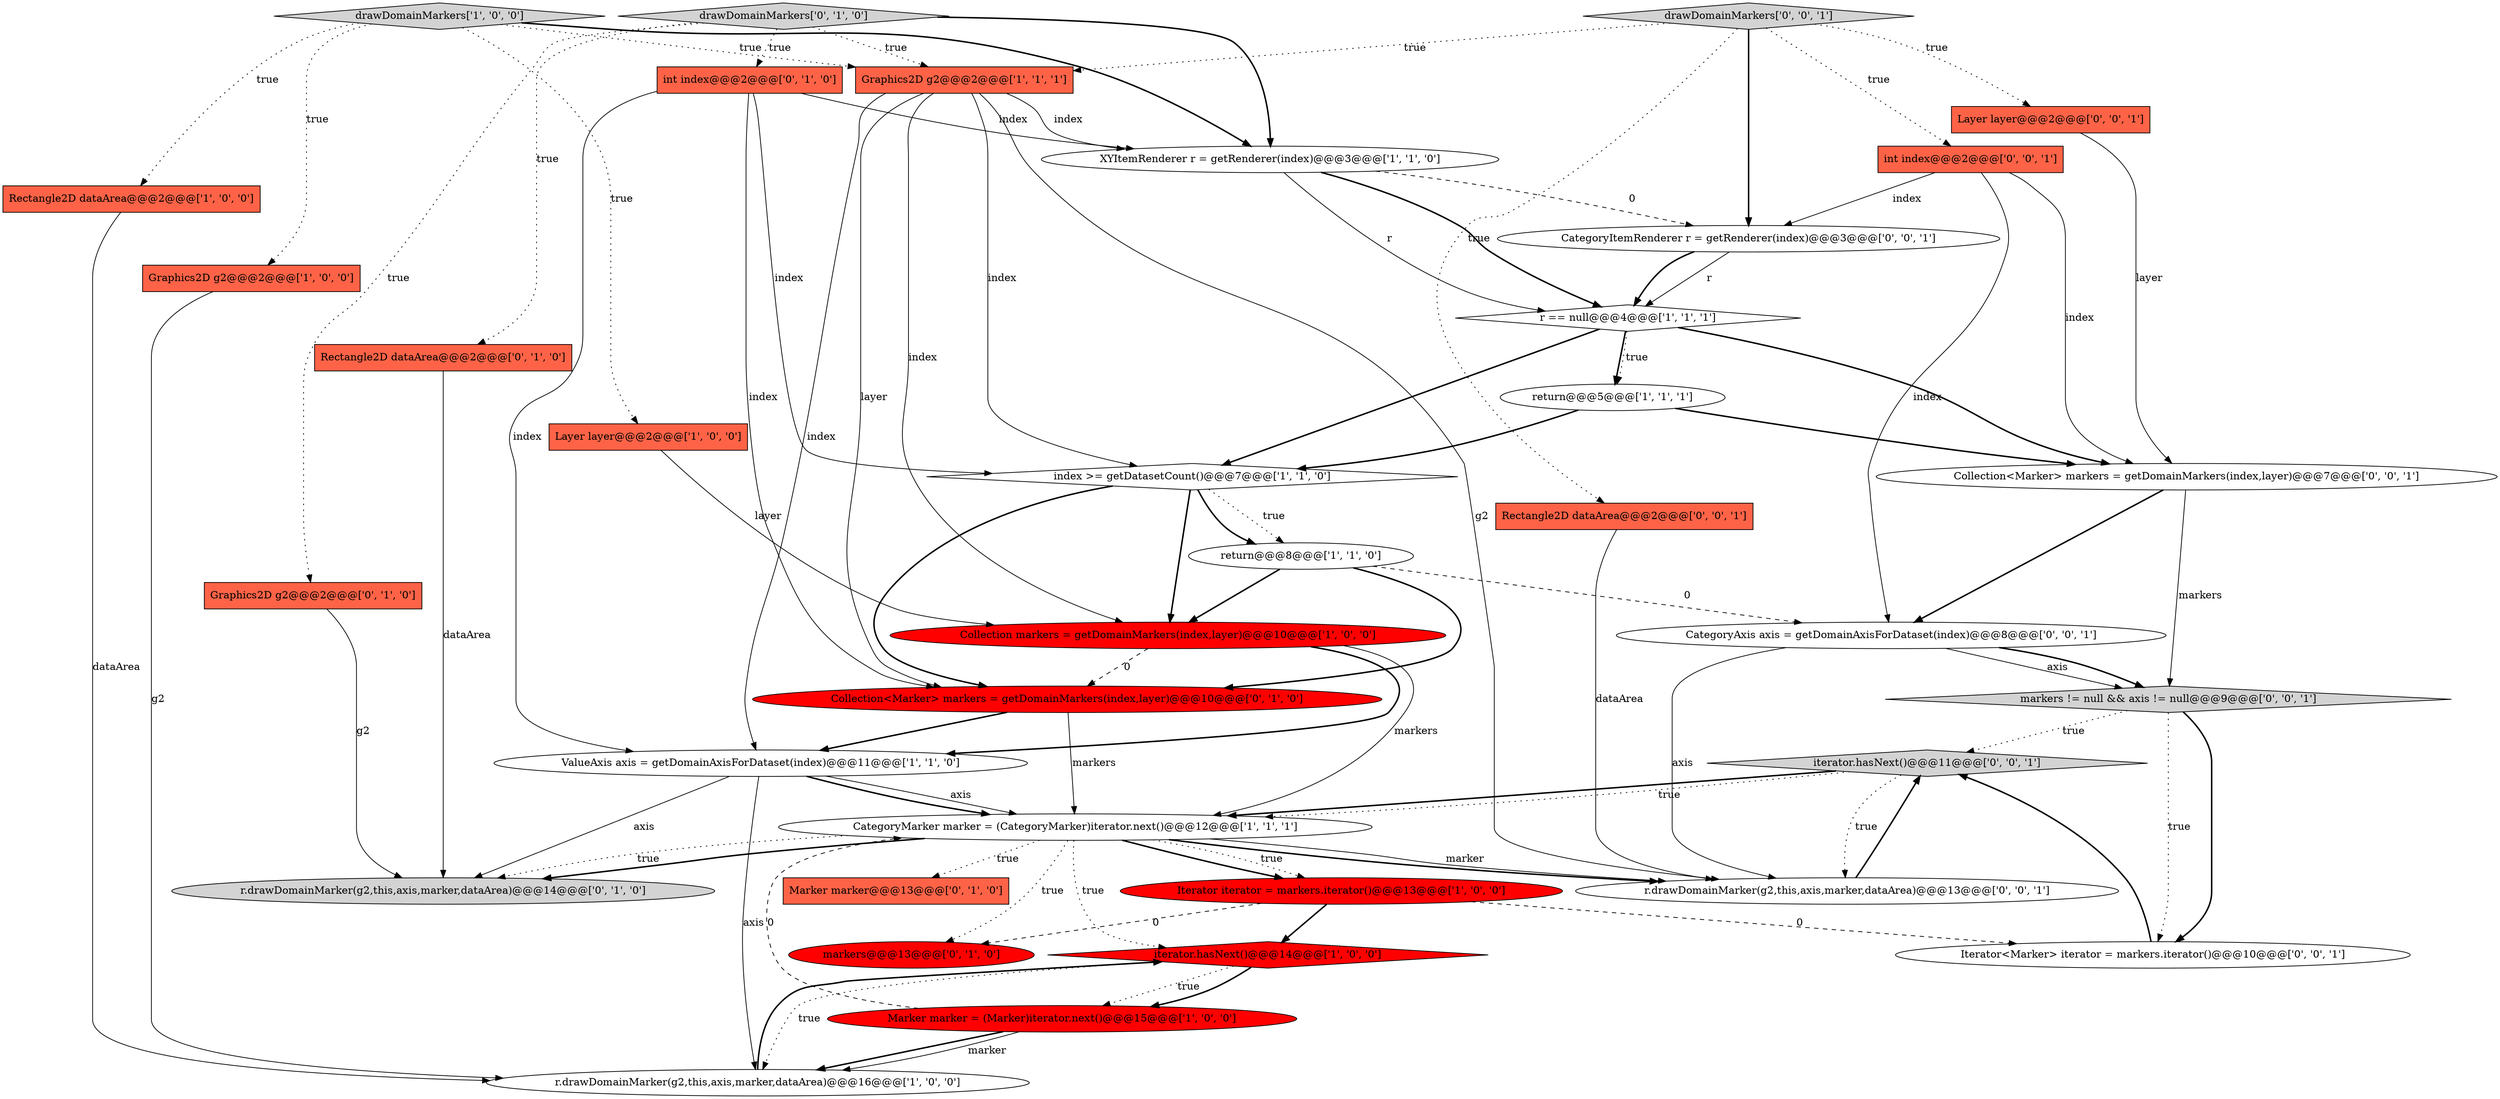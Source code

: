 digraph {
32 [style = filled, label = "Layer layer@@@2@@@['0', '0', '1']", fillcolor = tomato, shape = box image = "AAA0AAABBB3BBB"];
35 [style = filled, label = "Collection<Marker> markers = getDomainMarkers(index,layer)@@@7@@@['0', '0', '1']", fillcolor = white, shape = ellipse image = "AAA0AAABBB3BBB"];
9 [style = filled, label = "Rectangle2D dataArea@@@2@@@['1', '0', '0']", fillcolor = tomato, shape = box image = "AAA0AAABBB1BBB"];
20 [style = filled, label = "Rectangle2D dataArea@@@2@@@['0', '1', '0']", fillcolor = tomato, shape = box image = "AAA0AAABBB2BBB"];
29 [style = filled, label = "CategoryAxis axis = getDomainAxisForDataset(index)@@@8@@@['0', '0', '1']", fillcolor = white, shape = ellipse image = "AAA0AAABBB3BBB"];
0 [style = filled, label = "Graphics2D g2@@@2@@@['1', '0', '0']", fillcolor = tomato, shape = box image = "AAA0AAABBB1BBB"];
11 [style = filled, label = "Graphics2D g2@@@2@@@['1', '1', '1']", fillcolor = tomato, shape = box image = "AAA0AAABBB1BBB"];
13 [style = filled, label = "Iterator iterator = markers.iterator()@@@13@@@['1', '0', '0']", fillcolor = red, shape = ellipse image = "AAA1AAABBB1BBB"];
22 [style = filled, label = "Collection<Marker> markers = getDomainMarkers(index,layer)@@@10@@@['0', '1', '0']", fillcolor = red, shape = ellipse image = "AAA1AAABBB2BBB"];
27 [style = filled, label = "iterator.hasNext()@@@11@@@['0', '0', '1']", fillcolor = lightgray, shape = diamond image = "AAA0AAABBB3BBB"];
5 [style = filled, label = "CategoryMarker marker = (CategoryMarker)iterator.next()@@@12@@@['1', '1', '1']", fillcolor = white, shape = ellipse image = "AAA0AAABBB1BBB"];
24 [style = filled, label = "int index@@@2@@@['0', '1', '0']", fillcolor = tomato, shape = box image = "AAA0AAABBB2BBB"];
33 [style = filled, label = "markers != null && axis != null@@@9@@@['0', '0', '1']", fillcolor = lightgray, shape = diamond image = "AAA0AAABBB3BBB"];
6 [style = filled, label = "XYItemRenderer r = getRenderer(index)@@@3@@@['1', '1', '0']", fillcolor = white, shape = ellipse image = "AAA0AAABBB1BBB"];
31 [style = filled, label = "drawDomainMarkers['0', '0', '1']", fillcolor = lightgray, shape = diamond image = "AAA0AAABBB3BBB"];
21 [style = filled, label = "Marker marker@@@13@@@['0', '1', '0']", fillcolor = tomato, shape = box image = "AAA0AAABBB2BBB"];
18 [style = filled, label = "drawDomainMarkers['0', '1', '0']", fillcolor = lightgray, shape = diamond image = "AAA0AAABBB2BBB"];
23 [style = filled, label = "markers@@@13@@@['0', '1', '0']", fillcolor = red, shape = ellipse image = "AAA1AAABBB2BBB"];
14 [style = filled, label = "Marker marker = (Marker)iterator.next()@@@15@@@['1', '0', '0']", fillcolor = red, shape = ellipse image = "AAA1AAABBB1BBB"];
28 [style = filled, label = "Iterator<Marker> iterator = markers.iterator()@@@10@@@['0', '0', '1']", fillcolor = white, shape = ellipse image = "AAA0AAABBB3BBB"];
17 [style = filled, label = "r.drawDomainMarker(g2,this,axis,marker,dataArea)@@@14@@@['0', '1', '0']", fillcolor = lightgray, shape = ellipse image = "AAA0AAABBB2BBB"];
1 [style = filled, label = "ValueAxis axis = getDomainAxisForDataset(index)@@@11@@@['1', '1', '0']", fillcolor = white, shape = ellipse image = "AAA0AAABBB1BBB"];
12 [style = filled, label = "index >= getDatasetCount()@@@7@@@['1', '1', '0']", fillcolor = white, shape = diamond image = "AAA0AAABBB1BBB"];
19 [style = filled, label = "Graphics2D g2@@@2@@@['0', '1', '0']", fillcolor = tomato, shape = box image = "AAA0AAABBB2BBB"];
34 [style = filled, label = "int index@@@2@@@['0', '0', '1']", fillcolor = tomato, shape = box image = "AAA0AAABBB3BBB"];
16 [style = filled, label = "r.drawDomainMarker(g2,this,axis,marker,dataArea)@@@16@@@['1', '0', '0']", fillcolor = white, shape = ellipse image = "AAA0AAABBB1BBB"];
15 [style = filled, label = "iterator.hasNext()@@@14@@@['1', '0', '0']", fillcolor = red, shape = diamond image = "AAA1AAABBB1BBB"];
8 [style = filled, label = "return@@@8@@@['1', '1', '0']", fillcolor = white, shape = ellipse image = "AAA0AAABBB1BBB"];
4 [style = filled, label = "return@@@5@@@['1', '1', '1']", fillcolor = white, shape = ellipse image = "AAA0AAABBB1BBB"];
7 [style = filled, label = "Layer layer@@@2@@@['1', '0', '0']", fillcolor = tomato, shape = box image = "AAA0AAABBB1BBB"];
2 [style = filled, label = "r == null@@@4@@@['1', '1', '1']", fillcolor = white, shape = diamond image = "AAA0AAABBB1BBB"];
3 [style = filled, label = "Collection markers = getDomainMarkers(index,layer)@@@10@@@['1', '0', '0']", fillcolor = red, shape = ellipse image = "AAA1AAABBB1BBB"];
30 [style = filled, label = "r.drawDomainMarker(g2,this,axis,marker,dataArea)@@@13@@@['0', '0', '1']", fillcolor = white, shape = ellipse image = "AAA0AAABBB3BBB"];
10 [style = filled, label = "drawDomainMarkers['1', '0', '0']", fillcolor = lightgray, shape = diamond image = "AAA0AAABBB1BBB"];
25 [style = filled, label = "Rectangle2D dataArea@@@2@@@['0', '0', '1']", fillcolor = tomato, shape = box image = "AAA0AAABBB3BBB"];
26 [style = filled, label = "CategoryItemRenderer r = getRenderer(index)@@@3@@@['0', '0', '1']", fillcolor = white, shape = ellipse image = "AAA0AAABBB3BBB"];
1->5 [style = bold, label=""];
2->35 [style = bold, label=""];
11->22 [style = solid, label="layer"];
12->8 [style = dotted, label="true"];
5->23 [style = dotted, label="true"];
33->28 [style = dotted, label="true"];
1->5 [style = solid, label="axis"];
18->20 [style = dotted, label="true"];
9->16 [style = solid, label="dataArea"];
13->23 [style = dashed, label="0"];
7->3 [style = solid, label="layer"];
5->13 [style = dotted, label="true"];
6->2 [style = solid, label="r"];
6->26 [style = dashed, label="0"];
32->35 [style = solid, label="layer"];
31->34 [style = dotted, label="true"];
19->17 [style = solid, label="g2"];
5->30 [style = bold, label=""];
27->5 [style = bold, label=""];
11->1 [style = solid, label="index"];
33->27 [style = dotted, label="true"];
12->22 [style = bold, label=""];
14->16 [style = bold, label=""];
31->25 [style = dotted, label="true"];
5->30 [style = solid, label="marker"];
25->30 [style = solid, label="dataArea"];
14->16 [style = solid, label="marker"];
26->2 [style = solid, label="r"];
33->28 [style = bold, label=""];
30->27 [style = bold, label=""];
1->16 [style = solid, label="axis"];
3->22 [style = dashed, label="0"];
31->11 [style = dotted, label="true"];
15->14 [style = dotted, label="true"];
15->16 [style = dotted, label="true"];
5->17 [style = bold, label=""];
2->4 [style = bold, label=""];
8->22 [style = bold, label=""];
6->2 [style = bold, label=""];
13->28 [style = dashed, label="0"];
18->11 [style = dotted, label="true"];
20->17 [style = solid, label="dataArea"];
0->16 [style = solid, label="g2"];
10->0 [style = dotted, label="true"];
13->15 [style = bold, label=""];
35->29 [style = bold, label=""];
3->1 [style = bold, label=""];
15->14 [style = bold, label=""];
8->3 [style = bold, label=""];
18->24 [style = dotted, label="true"];
18->19 [style = dotted, label="true"];
29->33 [style = solid, label="axis"];
10->9 [style = dotted, label="true"];
35->33 [style = solid, label="markers"];
5->15 [style = dotted, label="true"];
10->6 [style = bold, label=""];
29->30 [style = solid, label="axis"];
11->6 [style = solid, label="index"];
31->26 [style = bold, label=""];
34->29 [style = solid, label="index"];
18->6 [style = bold, label=""];
10->11 [style = dotted, label="true"];
12->8 [style = bold, label=""];
5->13 [style = bold, label=""];
2->4 [style = dotted, label="true"];
1->17 [style = solid, label="axis"];
4->12 [style = bold, label=""];
5->21 [style = dotted, label="true"];
12->3 [style = bold, label=""];
22->1 [style = bold, label=""];
8->29 [style = dashed, label="0"];
11->3 [style = solid, label="index"];
5->17 [style = dotted, label="true"];
16->15 [style = bold, label=""];
3->5 [style = solid, label="markers"];
4->35 [style = bold, label=""];
27->5 [style = dotted, label="true"];
24->12 [style = solid, label="index"];
34->26 [style = solid, label="index"];
11->30 [style = solid, label="g2"];
2->12 [style = bold, label=""];
14->5 [style = dashed, label="0"];
22->5 [style = solid, label="markers"];
31->32 [style = dotted, label="true"];
34->35 [style = solid, label="index"];
26->2 [style = bold, label=""];
27->30 [style = dotted, label="true"];
29->33 [style = bold, label=""];
11->12 [style = solid, label="index"];
24->6 [style = solid, label="index"];
24->22 [style = solid, label="index"];
28->27 [style = bold, label=""];
24->1 [style = solid, label="index"];
10->7 [style = dotted, label="true"];
}
